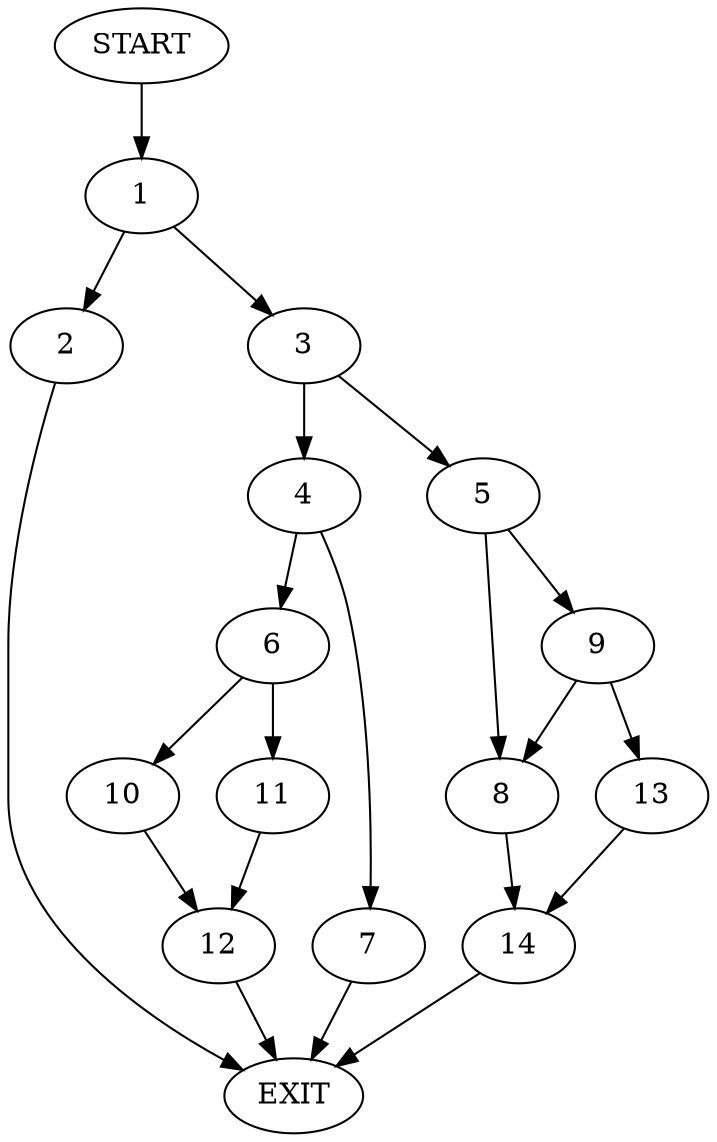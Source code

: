 digraph {
0 [label="START"]
15 [label="EXIT"]
0 -> 1
1 -> 2
1 -> 3
2 -> 15
3 -> 4
3 -> 5
4 -> 6
4 -> 7
5 -> 8
5 -> 9
6 -> 10
6 -> 11
7 -> 15
10 -> 12
11 -> 12
12 -> 15
9 -> 8
9 -> 13
8 -> 14
13 -> 14
14 -> 15
}
